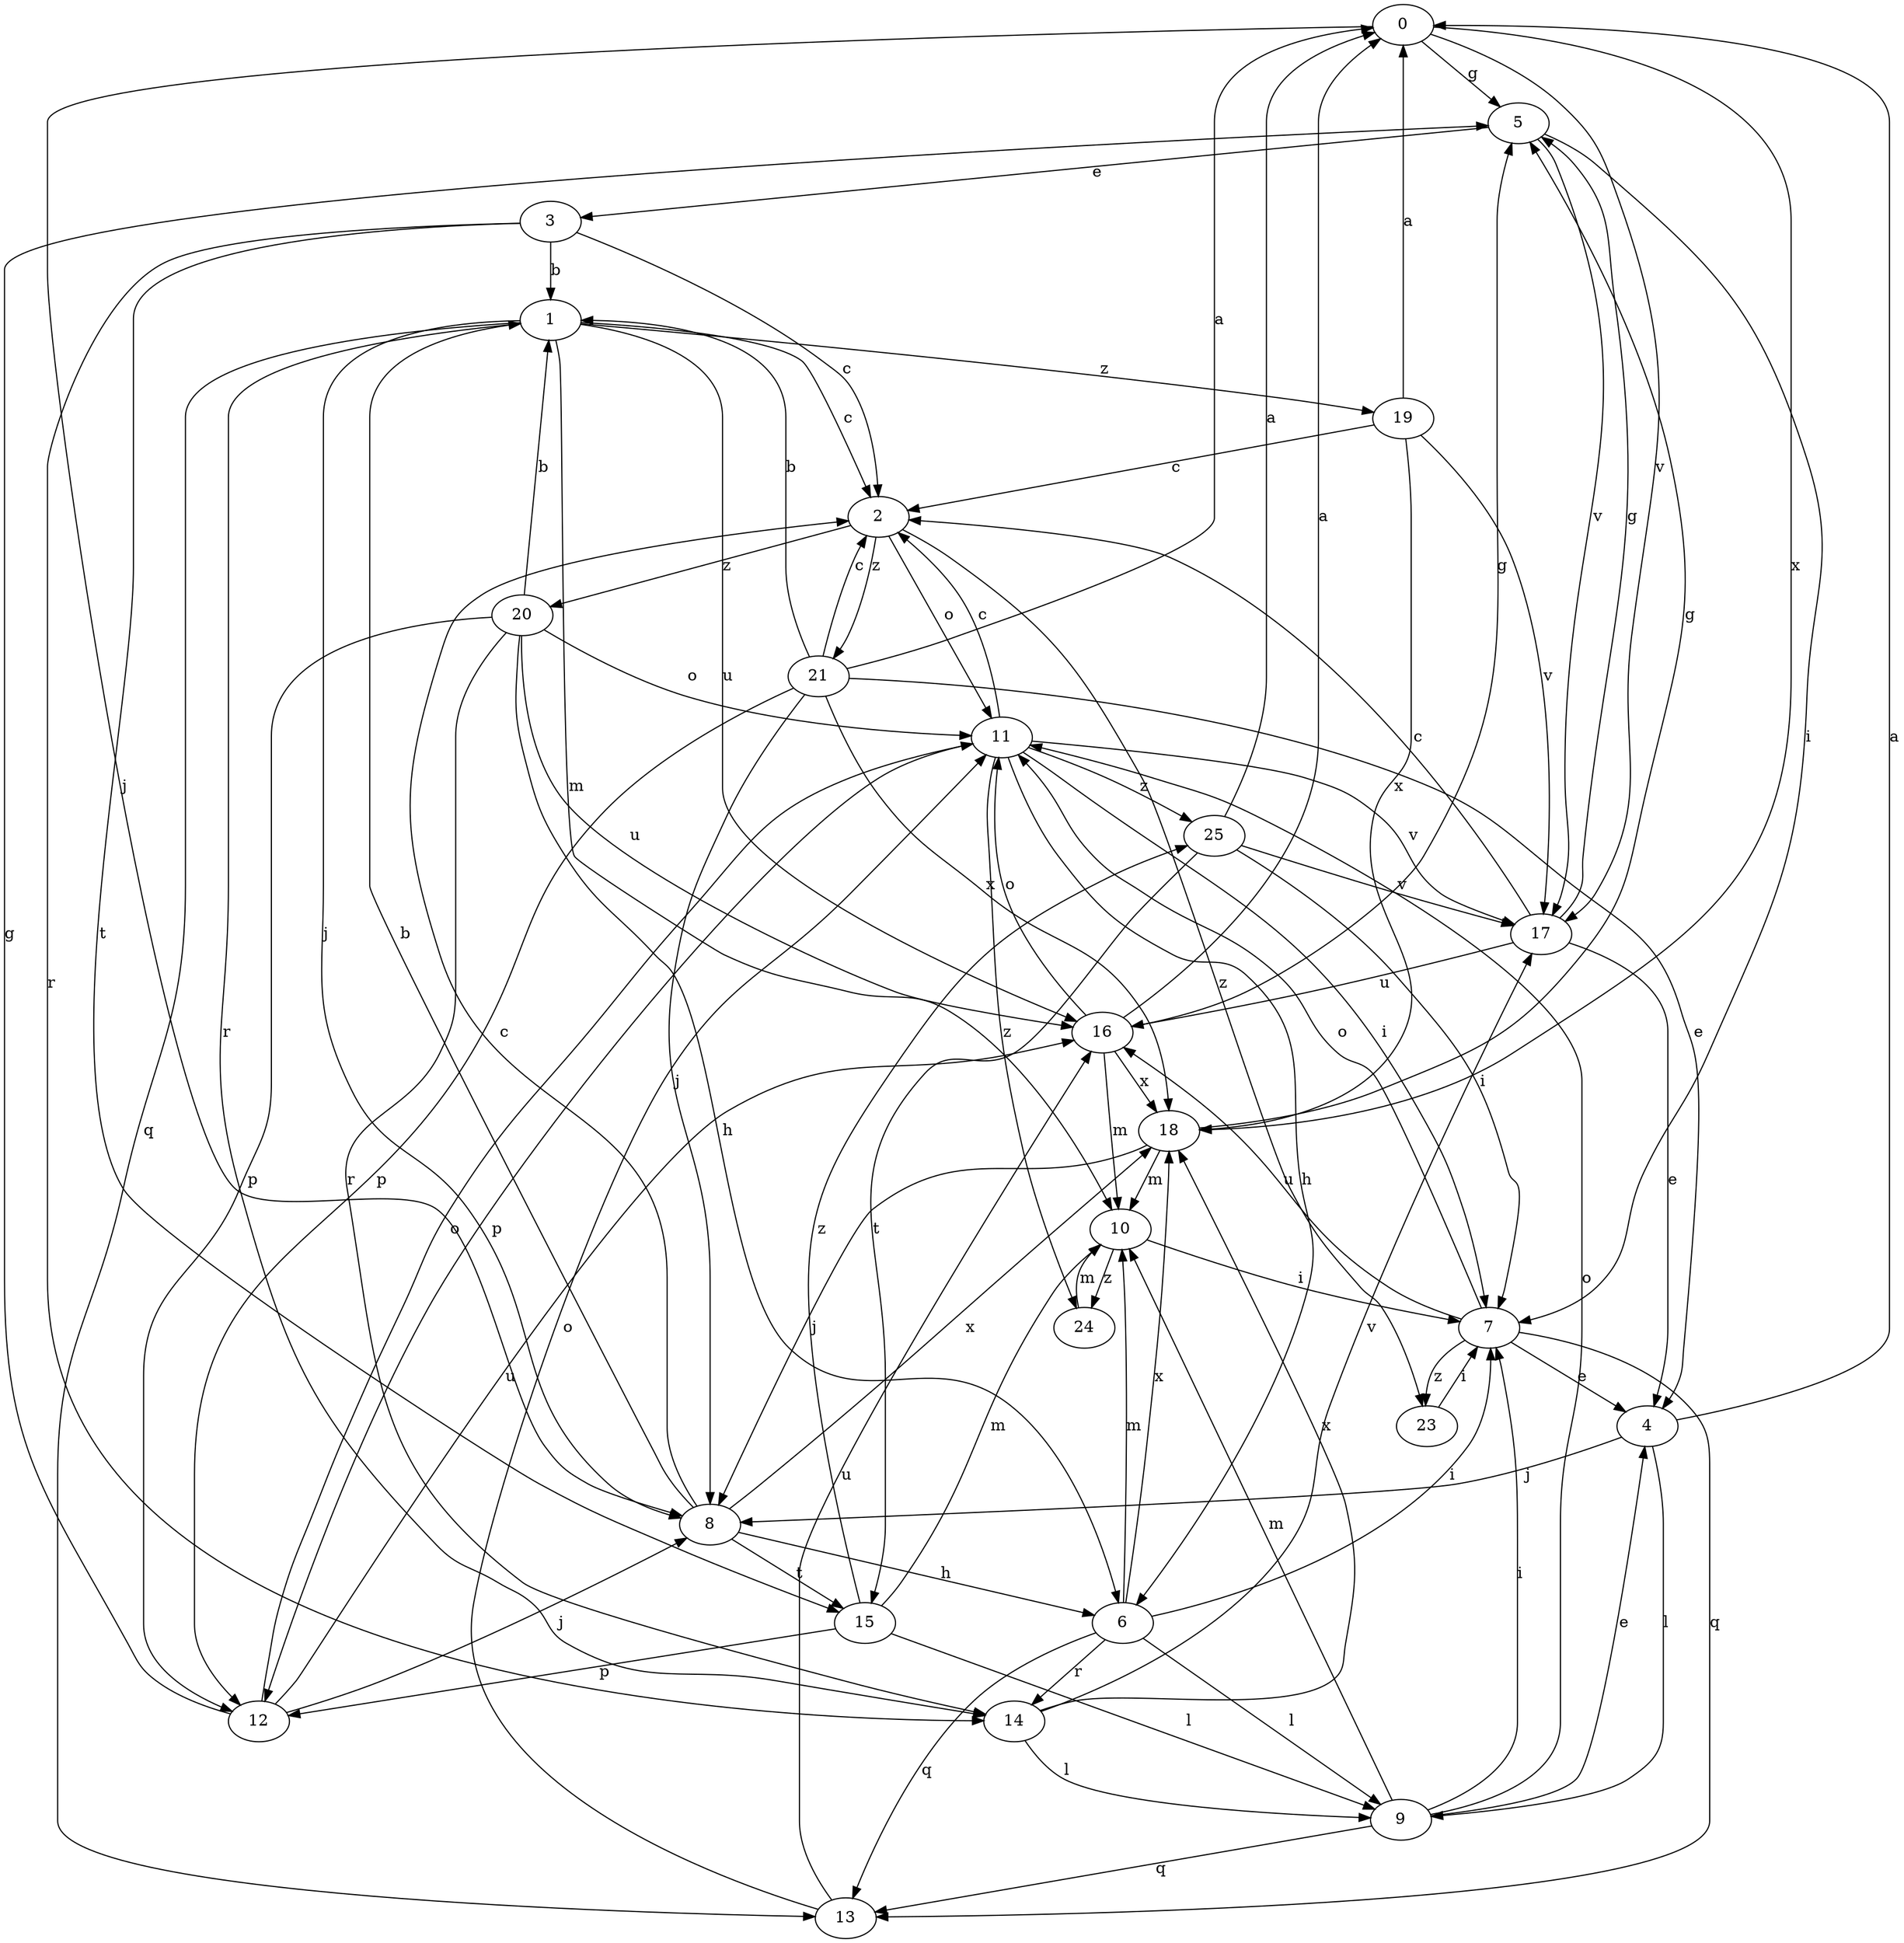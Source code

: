 strict digraph  {
0;
1;
2;
3;
4;
5;
6;
7;
8;
9;
10;
11;
12;
13;
14;
15;
16;
17;
18;
19;
20;
21;
23;
24;
25;
0 -> 5  [label=g];
0 -> 8  [label=j];
0 -> 17  [label=v];
0 -> 18  [label=x];
1 -> 2  [label=c];
1 -> 8  [label=j];
1 -> 10  [label=m];
1 -> 13  [label=q];
1 -> 14  [label=r];
1 -> 16  [label=u];
1 -> 19  [label=z];
2 -> 11  [label=o];
2 -> 20  [label=z];
2 -> 21  [label=z];
2 -> 23  [label=z];
3 -> 1  [label=b];
3 -> 2  [label=c];
3 -> 14  [label=r];
3 -> 15  [label=t];
4 -> 0  [label=a];
4 -> 8  [label=j];
4 -> 9  [label=l];
5 -> 3  [label=e];
5 -> 7  [label=i];
5 -> 17  [label=v];
6 -> 7  [label=i];
6 -> 9  [label=l];
6 -> 10  [label=m];
6 -> 13  [label=q];
6 -> 14  [label=r];
6 -> 18  [label=x];
7 -> 4  [label=e];
7 -> 11  [label=o];
7 -> 13  [label=q];
7 -> 16  [label=u];
7 -> 23  [label=z];
8 -> 1  [label=b];
8 -> 2  [label=c];
8 -> 6  [label=h];
8 -> 15  [label=t];
8 -> 18  [label=x];
9 -> 4  [label=e];
9 -> 7  [label=i];
9 -> 10  [label=m];
9 -> 11  [label=o];
9 -> 13  [label=q];
10 -> 7  [label=i];
10 -> 24  [label=z];
11 -> 2  [label=c];
11 -> 6  [label=h];
11 -> 7  [label=i];
11 -> 12  [label=p];
11 -> 17  [label=v];
11 -> 24  [label=z];
11 -> 25  [label=z];
12 -> 5  [label=g];
12 -> 8  [label=j];
12 -> 11  [label=o];
12 -> 16  [label=u];
13 -> 11  [label=o];
13 -> 16  [label=u];
14 -> 9  [label=l];
14 -> 17  [label=v];
14 -> 18  [label=x];
15 -> 9  [label=l];
15 -> 10  [label=m];
15 -> 12  [label=p];
15 -> 25  [label=z];
16 -> 0  [label=a];
16 -> 5  [label=g];
16 -> 10  [label=m];
16 -> 11  [label=o];
16 -> 18  [label=x];
17 -> 2  [label=c];
17 -> 4  [label=e];
17 -> 5  [label=g];
17 -> 16  [label=u];
18 -> 5  [label=g];
18 -> 8  [label=j];
18 -> 10  [label=m];
19 -> 0  [label=a];
19 -> 2  [label=c];
19 -> 17  [label=v];
19 -> 18  [label=x];
20 -> 1  [label=b];
20 -> 6  [label=h];
20 -> 11  [label=o];
20 -> 12  [label=p];
20 -> 14  [label=r];
20 -> 16  [label=u];
21 -> 0  [label=a];
21 -> 1  [label=b];
21 -> 2  [label=c];
21 -> 4  [label=e];
21 -> 8  [label=j];
21 -> 12  [label=p];
21 -> 18  [label=x];
23 -> 7  [label=i];
24 -> 10  [label=m];
25 -> 0  [label=a];
25 -> 7  [label=i];
25 -> 15  [label=t];
25 -> 17  [label=v];
}
